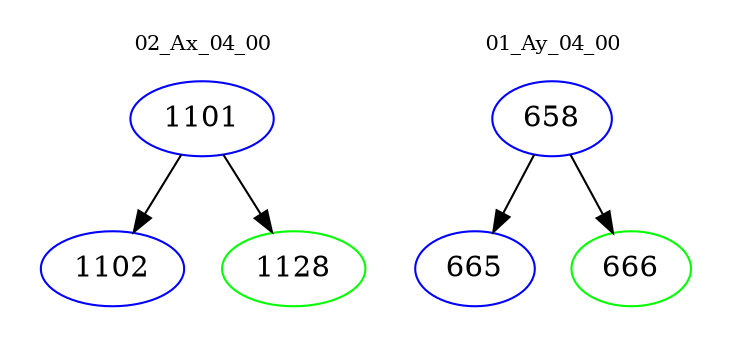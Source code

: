 digraph{
subgraph cluster_0 {
color = white
label = "02_Ax_04_00";
fontsize=10;
T0_1101 [label="1101", color="blue"]
T0_1101 -> T0_1102 [color="black"]
T0_1102 [label="1102", color="blue"]
T0_1101 -> T0_1128 [color="black"]
T0_1128 [label="1128", color="green"]
}
subgraph cluster_1 {
color = white
label = "01_Ay_04_00";
fontsize=10;
T1_658 [label="658", color="blue"]
T1_658 -> T1_665 [color="black"]
T1_665 [label="665", color="blue"]
T1_658 -> T1_666 [color="black"]
T1_666 [label="666", color="green"]
}
}
